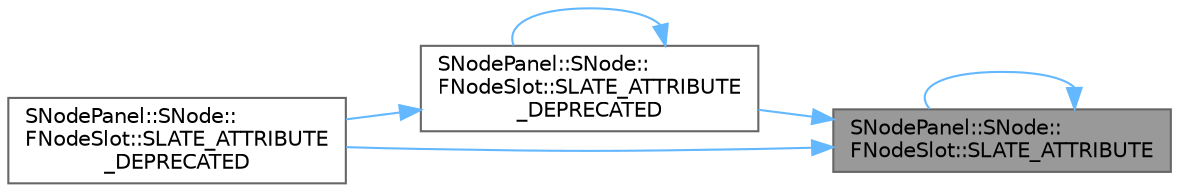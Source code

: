 digraph "SNodePanel::SNode::FNodeSlot::SLATE_ATTRIBUTE"
{
 // INTERACTIVE_SVG=YES
 // LATEX_PDF_SIZE
  bgcolor="transparent";
  edge [fontname=Helvetica,fontsize=10,labelfontname=Helvetica,labelfontsize=10];
  node [fontname=Helvetica,fontsize=10,shape=box,height=0.2,width=0.4];
  rankdir="RL";
  Node1 [id="Node000001",label="SNodePanel::SNode::\lFNodeSlot::SLATE_ATTRIBUTE",height=0.2,width=0.4,color="gray40", fillcolor="grey60", style="filled", fontcolor="black",tooltip=" "];
  Node1 -> Node1 [id="edge1_Node000001_Node000001",dir="back",color="steelblue1",style="solid",tooltip=" "];
  Node1 -> Node2 [id="edge2_Node000001_Node000002",dir="back",color="steelblue1",style="solid",tooltip=" "];
  Node2 [id="Node000002",label="SNodePanel::SNode::\lFNodeSlot::SLATE_ATTRIBUTE\l_DEPRECATED",height=0.2,width=0.4,color="grey40", fillcolor="white", style="filled",URL="$d8/d2e/classSNodePanel_1_1SNode_1_1FNodeSlot.html#a568484e72a34d945216e817241e47ac6",tooltip=" "];
  Node2 -> Node2 [id="edge3_Node000002_Node000002",dir="back",color="steelblue1",style="solid",tooltip=" "];
  Node2 -> Node3 [id="edge4_Node000002_Node000003",dir="back",color="steelblue1",style="solid",tooltip=" "];
  Node3 [id="Node000003",label="SNodePanel::SNode::\lFNodeSlot::SLATE_ATTRIBUTE\l_DEPRECATED",height=0.2,width=0.4,color="grey40", fillcolor="white", style="filled",URL="$d8/d2e/classSNodePanel_1_1SNode_1_1FNodeSlot.html#aa194d30117b512d79cd5f9dde277131a",tooltip=" "];
  Node1 -> Node3 [id="edge5_Node000001_Node000003",dir="back",color="steelblue1",style="solid",tooltip=" "];
}
